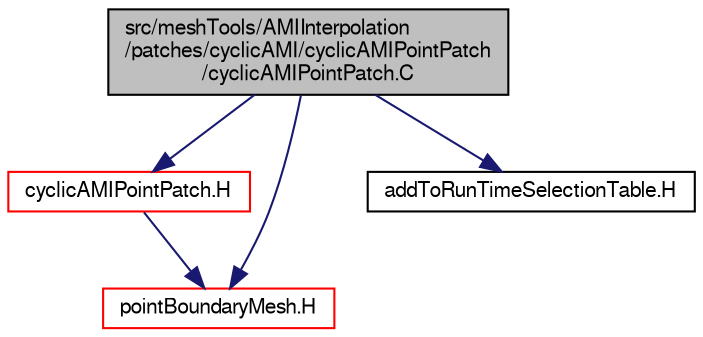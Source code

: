 digraph "src/meshTools/AMIInterpolation/patches/cyclicAMI/cyclicAMIPointPatch/cyclicAMIPointPatch.C"
{
  bgcolor="transparent";
  edge [fontname="FreeSans",fontsize="10",labelfontname="FreeSans",labelfontsize="10"];
  node [fontname="FreeSans",fontsize="10",shape=record];
  Node0 [label="src/meshTools/AMIInterpolation\l/patches/cyclicAMI/cyclicAMIPointPatch\l/cyclicAMIPointPatch.C",height=0.2,width=0.4,color="black", fillcolor="grey75", style="filled", fontcolor="black"];
  Node0 -> Node1 [color="midnightblue",fontsize="10",style="solid",fontname="FreeSans"];
  Node1 [label="cyclicAMIPointPatch.H",height=0.2,width=0.4,color="red",URL="$a07385.html"];
  Node1 -> Node213 [color="midnightblue",fontsize="10",style="solid",fontname="FreeSans"];
  Node213 [label="pointBoundaryMesh.H",height=0.2,width=0.4,color="red",URL="$a11393.html"];
  Node0 -> Node213 [color="midnightblue",fontsize="10",style="solid",fontname="FreeSans"];
  Node0 -> Node215 [color="midnightblue",fontsize="10",style="solid",fontname="FreeSans"];
  Node215 [label="addToRunTimeSelectionTable.H",height=0.2,width=0.4,color="black",URL="$a09263.html",tooltip="Macros for easy insertion into run-time selection tables. "];
}
